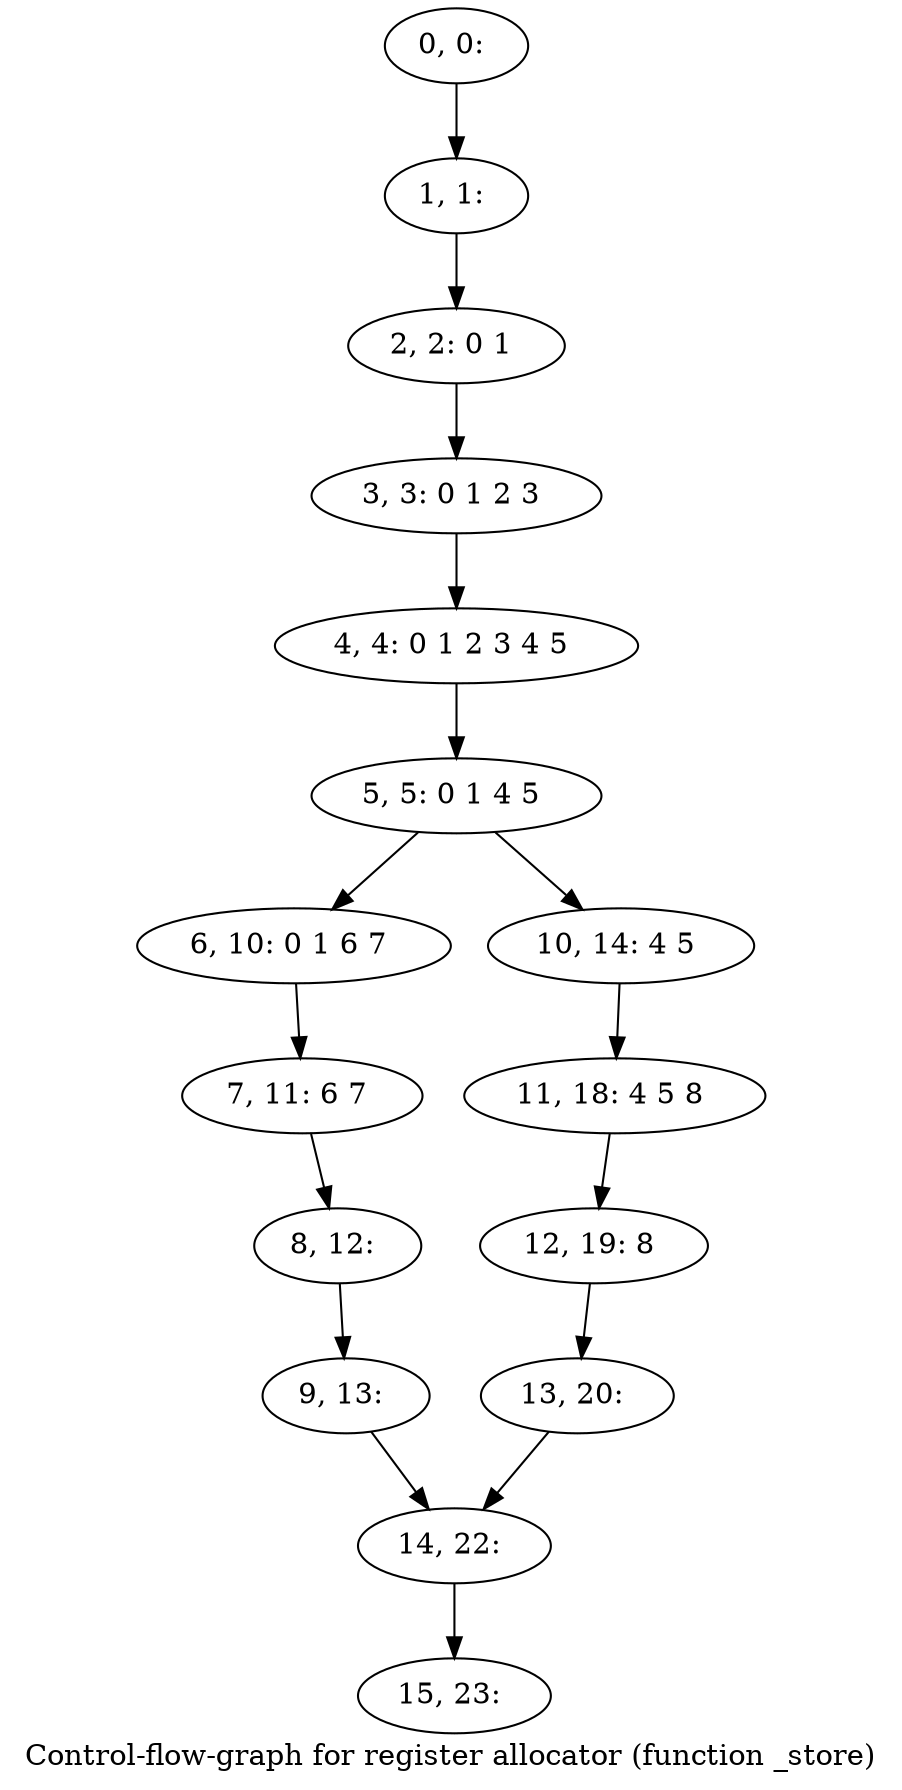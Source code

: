 digraph G {
graph [label="Control-flow-graph for register allocator (function _store)"]
0[label="0, 0: "];
1[label="1, 1: "];
2[label="2, 2: 0 1 "];
3[label="3, 3: 0 1 2 3 "];
4[label="4, 4: 0 1 2 3 4 5 "];
5[label="5, 5: 0 1 4 5 "];
6[label="6, 10: 0 1 6 7 "];
7[label="7, 11: 6 7 "];
8[label="8, 12: "];
9[label="9, 13: "];
10[label="10, 14: 4 5 "];
11[label="11, 18: 4 5 8 "];
12[label="12, 19: 8 "];
13[label="13, 20: "];
14[label="14, 22: "];
15[label="15, 23: "];
0->1 ;
1->2 ;
2->3 ;
3->4 ;
4->5 ;
5->6 ;
5->10 ;
6->7 ;
7->8 ;
8->9 ;
9->14 ;
10->11 ;
11->12 ;
12->13 ;
13->14 ;
14->15 ;
}
